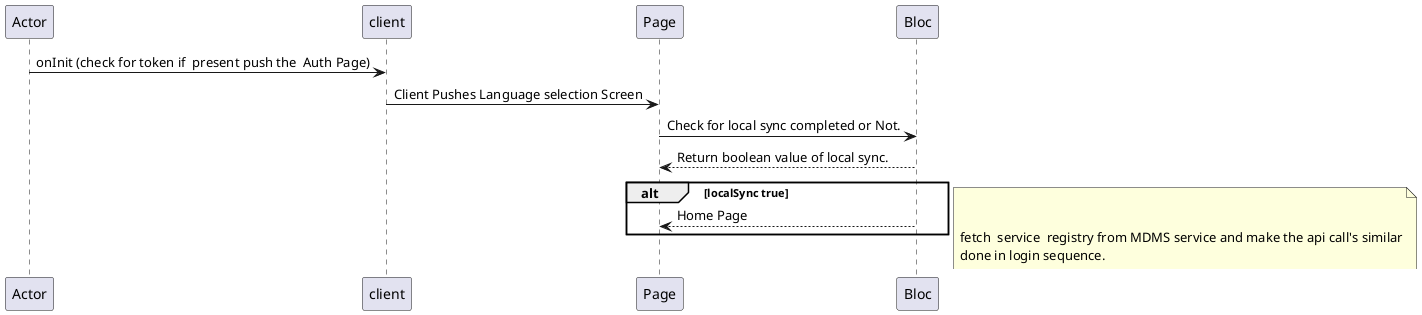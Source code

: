 @startuml successive login
Actor ->client: onInit (check for token if  present push the  Auth Page)
client -> Page:  Client Pushes Language selection Screen 

Page -> Bloc : Check for local sync completed or Not. 
Bloc --> Page : Return boolean value of local sync.
alt localSync true
Bloc --> Page :  Home Page 
    end
alt localSync  false
note right


fetch  service  registry from MDMS service and make the api call's similar
done in login sequence.  

end note
@enduml